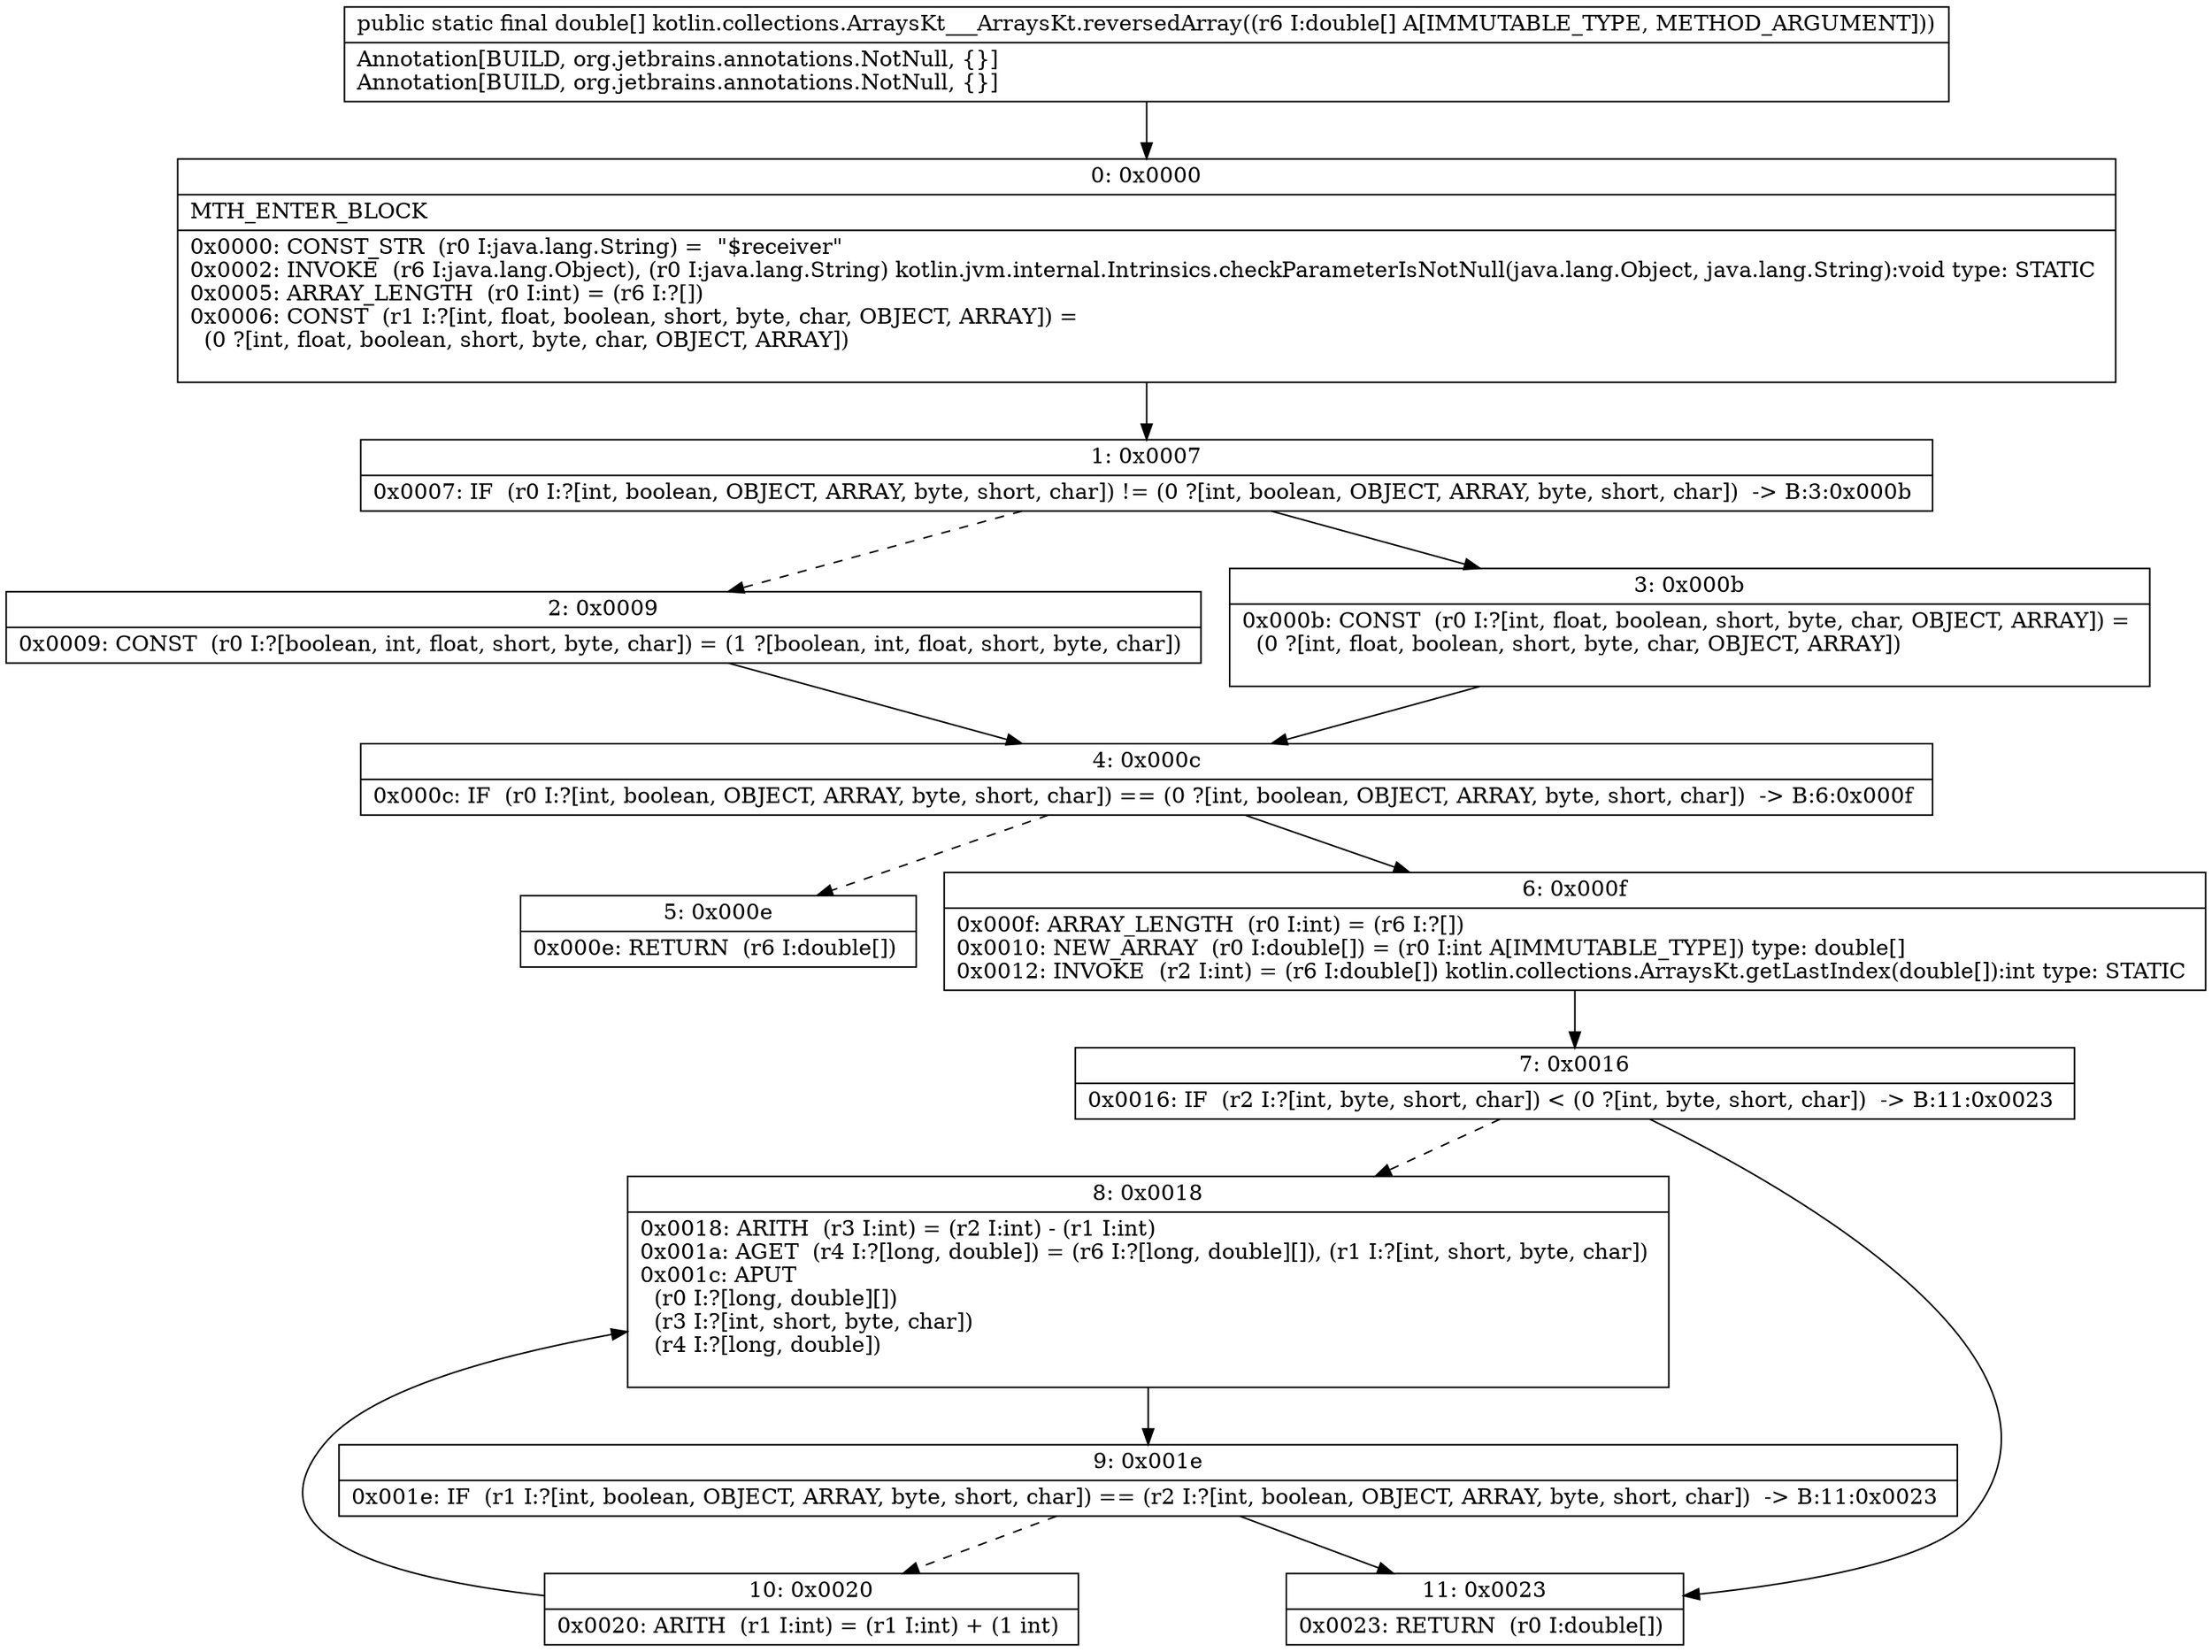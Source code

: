 digraph "CFG forkotlin.collections.ArraysKt___ArraysKt.reversedArray([D)[D" {
Node_0 [shape=record,label="{0\:\ 0x0000|MTH_ENTER_BLOCK\l|0x0000: CONST_STR  (r0 I:java.lang.String) =  \"$receiver\" \l0x0002: INVOKE  (r6 I:java.lang.Object), (r0 I:java.lang.String) kotlin.jvm.internal.Intrinsics.checkParameterIsNotNull(java.lang.Object, java.lang.String):void type: STATIC \l0x0005: ARRAY_LENGTH  (r0 I:int) = (r6 I:?[]) \l0x0006: CONST  (r1 I:?[int, float, boolean, short, byte, char, OBJECT, ARRAY]) = \l  (0 ?[int, float, boolean, short, byte, char, OBJECT, ARRAY])\l \l}"];
Node_1 [shape=record,label="{1\:\ 0x0007|0x0007: IF  (r0 I:?[int, boolean, OBJECT, ARRAY, byte, short, char]) != (0 ?[int, boolean, OBJECT, ARRAY, byte, short, char])  \-\> B:3:0x000b \l}"];
Node_2 [shape=record,label="{2\:\ 0x0009|0x0009: CONST  (r0 I:?[boolean, int, float, short, byte, char]) = (1 ?[boolean, int, float, short, byte, char]) \l}"];
Node_3 [shape=record,label="{3\:\ 0x000b|0x000b: CONST  (r0 I:?[int, float, boolean, short, byte, char, OBJECT, ARRAY]) = \l  (0 ?[int, float, boolean, short, byte, char, OBJECT, ARRAY])\l \l}"];
Node_4 [shape=record,label="{4\:\ 0x000c|0x000c: IF  (r0 I:?[int, boolean, OBJECT, ARRAY, byte, short, char]) == (0 ?[int, boolean, OBJECT, ARRAY, byte, short, char])  \-\> B:6:0x000f \l}"];
Node_5 [shape=record,label="{5\:\ 0x000e|0x000e: RETURN  (r6 I:double[]) \l}"];
Node_6 [shape=record,label="{6\:\ 0x000f|0x000f: ARRAY_LENGTH  (r0 I:int) = (r6 I:?[]) \l0x0010: NEW_ARRAY  (r0 I:double[]) = (r0 I:int A[IMMUTABLE_TYPE]) type: double[] \l0x0012: INVOKE  (r2 I:int) = (r6 I:double[]) kotlin.collections.ArraysKt.getLastIndex(double[]):int type: STATIC \l}"];
Node_7 [shape=record,label="{7\:\ 0x0016|0x0016: IF  (r2 I:?[int, byte, short, char]) \< (0 ?[int, byte, short, char])  \-\> B:11:0x0023 \l}"];
Node_8 [shape=record,label="{8\:\ 0x0018|0x0018: ARITH  (r3 I:int) = (r2 I:int) \- (r1 I:int) \l0x001a: AGET  (r4 I:?[long, double]) = (r6 I:?[long, double][]), (r1 I:?[int, short, byte, char]) \l0x001c: APUT  \l  (r0 I:?[long, double][])\l  (r3 I:?[int, short, byte, char])\l  (r4 I:?[long, double])\l \l}"];
Node_9 [shape=record,label="{9\:\ 0x001e|0x001e: IF  (r1 I:?[int, boolean, OBJECT, ARRAY, byte, short, char]) == (r2 I:?[int, boolean, OBJECT, ARRAY, byte, short, char])  \-\> B:11:0x0023 \l}"];
Node_10 [shape=record,label="{10\:\ 0x0020|0x0020: ARITH  (r1 I:int) = (r1 I:int) + (1 int) \l}"];
Node_11 [shape=record,label="{11\:\ 0x0023|0x0023: RETURN  (r0 I:double[]) \l}"];
MethodNode[shape=record,label="{public static final double[] kotlin.collections.ArraysKt___ArraysKt.reversedArray((r6 I:double[] A[IMMUTABLE_TYPE, METHOD_ARGUMENT]))  | Annotation[BUILD, org.jetbrains.annotations.NotNull, \{\}]\lAnnotation[BUILD, org.jetbrains.annotations.NotNull, \{\}]\l}"];
MethodNode -> Node_0;
Node_0 -> Node_1;
Node_1 -> Node_2[style=dashed];
Node_1 -> Node_3;
Node_2 -> Node_4;
Node_3 -> Node_4;
Node_4 -> Node_5[style=dashed];
Node_4 -> Node_6;
Node_6 -> Node_7;
Node_7 -> Node_8[style=dashed];
Node_7 -> Node_11;
Node_8 -> Node_9;
Node_9 -> Node_10[style=dashed];
Node_9 -> Node_11;
Node_10 -> Node_8;
}

